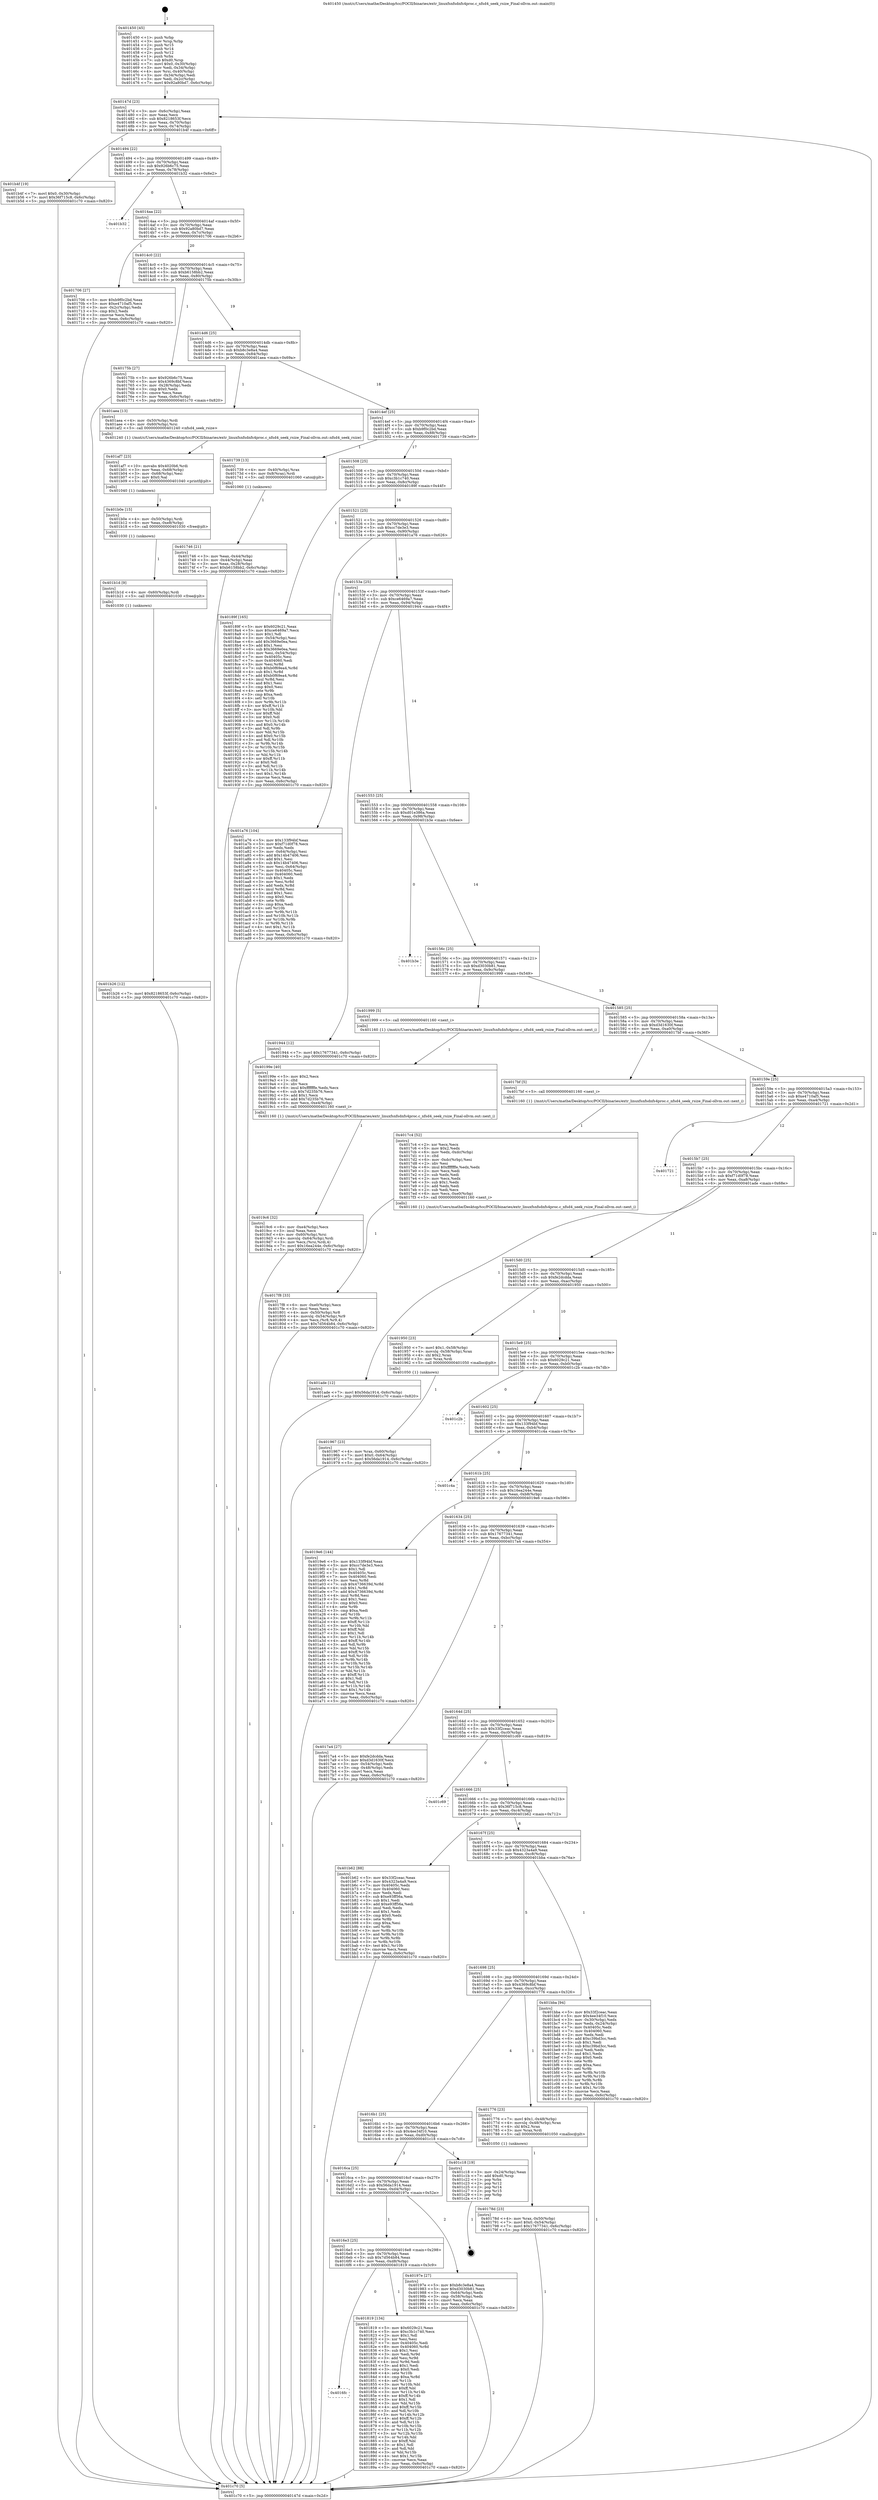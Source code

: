 digraph "0x401450" {
  label = "0x401450 (/mnt/c/Users/mathe/Desktop/tcc/POCII/binaries/extr_linuxfsnfsdnfs4proc.c_nfsd4_seek_rsize_Final-ollvm.out::main(0))"
  labelloc = "t"
  node[shape=record]

  Entry [label="",width=0.3,height=0.3,shape=circle,fillcolor=black,style=filled]
  "0x40147d" [label="{
     0x40147d [23]\l
     | [instrs]\l
     &nbsp;&nbsp;0x40147d \<+3\>: mov -0x6c(%rbp),%eax\l
     &nbsp;&nbsp;0x401480 \<+2\>: mov %eax,%ecx\l
     &nbsp;&nbsp;0x401482 \<+6\>: sub $0x8218653f,%ecx\l
     &nbsp;&nbsp;0x401488 \<+3\>: mov %eax,-0x70(%rbp)\l
     &nbsp;&nbsp;0x40148b \<+3\>: mov %ecx,-0x74(%rbp)\l
     &nbsp;&nbsp;0x40148e \<+6\>: je 0000000000401b4f \<main+0x6ff\>\l
  }"]
  "0x401b4f" [label="{
     0x401b4f [19]\l
     | [instrs]\l
     &nbsp;&nbsp;0x401b4f \<+7\>: movl $0x0,-0x30(%rbp)\l
     &nbsp;&nbsp;0x401b56 \<+7\>: movl $0x36f715c8,-0x6c(%rbp)\l
     &nbsp;&nbsp;0x401b5d \<+5\>: jmp 0000000000401c70 \<main+0x820\>\l
  }"]
  "0x401494" [label="{
     0x401494 [22]\l
     | [instrs]\l
     &nbsp;&nbsp;0x401494 \<+5\>: jmp 0000000000401499 \<main+0x49\>\l
     &nbsp;&nbsp;0x401499 \<+3\>: mov -0x70(%rbp),%eax\l
     &nbsp;&nbsp;0x40149c \<+5\>: sub $0x926b6c75,%eax\l
     &nbsp;&nbsp;0x4014a1 \<+3\>: mov %eax,-0x78(%rbp)\l
     &nbsp;&nbsp;0x4014a4 \<+6\>: je 0000000000401b32 \<main+0x6e2\>\l
  }"]
  Exit [label="",width=0.3,height=0.3,shape=circle,fillcolor=black,style=filled,peripheries=2]
  "0x401b32" [label="{
     0x401b32\l
  }", style=dashed]
  "0x4014aa" [label="{
     0x4014aa [22]\l
     | [instrs]\l
     &nbsp;&nbsp;0x4014aa \<+5\>: jmp 00000000004014af \<main+0x5f\>\l
     &nbsp;&nbsp;0x4014af \<+3\>: mov -0x70(%rbp),%eax\l
     &nbsp;&nbsp;0x4014b2 \<+5\>: sub $0x92a80bd7,%eax\l
     &nbsp;&nbsp;0x4014b7 \<+3\>: mov %eax,-0x7c(%rbp)\l
     &nbsp;&nbsp;0x4014ba \<+6\>: je 0000000000401706 \<main+0x2b6\>\l
  }"]
  "0x401b26" [label="{
     0x401b26 [12]\l
     | [instrs]\l
     &nbsp;&nbsp;0x401b26 \<+7\>: movl $0x8218653f,-0x6c(%rbp)\l
     &nbsp;&nbsp;0x401b2d \<+5\>: jmp 0000000000401c70 \<main+0x820\>\l
  }"]
  "0x401706" [label="{
     0x401706 [27]\l
     | [instrs]\l
     &nbsp;&nbsp;0x401706 \<+5\>: mov $0xb9f0c2bd,%eax\l
     &nbsp;&nbsp;0x40170b \<+5\>: mov $0xe4710af5,%ecx\l
     &nbsp;&nbsp;0x401710 \<+3\>: mov -0x2c(%rbp),%edx\l
     &nbsp;&nbsp;0x401713 \<+3\>: cmp $0x2,%edx\l
     &nbsp;&nbsp;0x401716 \<+3\>: cmovne %ecx,%eax\l
     &nbsp;&nbsp;0x401719 \<+3\>: mov %eax,-0x6c(%rbp)\l
     &nbsp;&nbsp;0x40171c \<+5\>: jmp 0000000000401c70 \<main+0x820\>\l
  }"]
  "0x4014c0" [label="{
     0x4014c0 [22]\l
     | [instrs]\l
     &nbsp;&nbsp;0x4014c0 \<+5\>: jmp 00000000004014c5 \<main+0x75\>\l
     &nbsp;&nbsp;0x4014c5 \<+3\>: mov -0x70(%rbp),%eax\l
     &nbsp;&nbsp;0x4014c8 \<+5\>: sub $0xb6158bb2,%eax\l
     &nbsp;&nbsp;0x4014cd \<+3\>: mov %eax,-0x80(%rbp)\l
     &nbsp;&nbsp;0x4014d0 \<+6\>: je 000000000040175b \<main+0x30b\>\l
  }"]
  "0x401c70" [label="{
     0x401c70 [5]\l
     | [instrs]\l
     &nbsp;&nbsp;0x401c70 \<+5\>: jmp 000000000040147d \<main+0x2d\>\l
  }"]
  "0x401450" [label="{
     0x401450 [45]\l
     | [instrs]\l
     &nbsp;&nbsp;0x401450 \<+1\>: push %rbp\l
     &nbsp;&nbsp;0x401451 \<+3\>: mov %rsp,%rbp\l
     &nbsp;&nbsp;0x401454 \<+2\>: push %r15\l
     &nbsp;&nbsp;0x401456 \<+2\>: push %r14\l
     &nbsp;&nbsp;0x401458 \<+2\>: push %r12\l
     &nbsp;&nbsp;0x40145a \<+1\>: push %rbx\l
     &nbsp;&nbsp;0x40145b \<+7\>: sub $0xd0,%rsp\l
     &nbsp;&nbsp;0x401462 \<+7\>: movl $0x0,-0x30(%rbp)\l
     &nbsp;&nbsp;0x401469 \<+3\>: mov %edi,-0x34(%rbp)\l
     &nbsp;&nbsp;0x40146c \<+4\>: mov %rsi,-0x40(%rbp)\l
     &nbsp;&nbsp;0x401470 \<+3\>: mov -0x34(%rbp),%edi\l
     &nbsp;&nbsp;0x401473 \<+3\>: mov %edi,-0x2c(%rbp)\l
     &nbsp;&nbsp;0x401476 \<+7\>: movl $0x92a80bd7,-0x6c(%rbp)\l
  }"]
  "0x401b1d" [label="{
     0x401b1d [9]\l
     | [instrs]\l
     &nbsp;&nbsp;0x401b1d \<+4\>: mov -0x60(%rbp),%rdi\l
     &nbsp;&nbsp;0x401b21 \<+5\>: call 0000000000401030 \<free@plt\>\l
     | [calls]\l
     &nbsp;&nbsp;0x401030 \{1\} (unknown)\l
  }"]
  "0x40175b" [label="{
     0x40175b [27]\l
     | [instrs]\l
     &nbsp;&nbsp;0x40175b \<+5\>: mov $0x926b6c75,%eax\l
     &nbsp;&nbsp;0x401760 \<+5\>: mov $0x4369c8bf,%ecx\l
     &nbsp;&nbsp;0x401765 \<+3\>: mov -0x28(%rbp),%edx\l
     &nbsp;&nbsp;0x401768 \<+3\>: cmp $0x0,%edx\l
     &nbsp;&nbsp;0x40176b \<+3\>: cmove %ecx,%eax\l
     &nbsp;&nbsp;0x40176e \<+3\>: mov %eax,-0x6c(%rbp)\l
     &nbsp;&nbsp;0x401771 \<+5\>: jmp 0000000000401c70 \<main+0x820\>\l
  }"]
  "0x4014d6" [label="{
     0x4014d6 [25]\l
     | [instrs]\l
     &nbsp;&nbsp;0x4014d6 \<+5\>: jmp 00000000004014db \<main+0x8b\>\l
     &nbsp;&nbsp;0x4014db \<+3\>: mov -0x70(%rbp),%eax\l
     &nbsp;&nbsp;0x4014de \<+5\>: sub $0xb8c3e8a4,%eax\l
     &nbsp;&nbsp;0x4014e3 \<+6\>: mov %eax,-0x84(%rbp)\l
     &nbsp;&nbsp;0x4014e9 \<+6\>: je 0000000000401aea \<main+0x69a\>\l
  }"]
  "0x401b0e" [label="{
     0x401b0e [15]\l
     | [instrs]\l
     &nbsp;&nbsp;0x401b0e \<+4\>: mov -0x50(%rbp),%rdi\l
     &nbsp;&nbsp;0x401b12 \<+6\>: mov %eax,-0xe8(%rbp)\l
     &nbsp;&nbsp;0x401b18 \<+5\>: call 0000000000401030 \<free@plt\>\l
     | [calls]\l
     &nbsp;&nbsp;0x401030 \{1\} (unknown)\l
  }"]
  "0x401aea" [label="{
     0x401aea [13]\l
     | [instrs]\l
     &nbsp;&nbsp;0x401aea \<+4\>: mov -0x50(%rbp),%rdi\l
     &nbsp;&nbsp;0x401aee \<+4\>: mov -0x60(%rbp),%rsi\l
     &nbsp;&nbsp;0x401af2 \<+5\>: call 0000000000401240 \<nfsd4_seek_rsize\>\l
     | [calls]\l
     &nbsp;&nbsp;0x401240 \{1\} (/mnt/c/Users/mathe/Desktop/tcc/POCII/binaries/extr_linuxfsnfsdnfs4proc.c_nfsd4_seek_rsize_Final-ollvm.out::nfsd4_seek_rsize)\l
  }"]
  "0x4014ef" [label="{
     0x4014ef [25]\l
     | [instrs]\l
     &nbsp;&nbsp;0x4014ef \<+5\>: jmp 00000000004014f4 \<main+0xa4\>\l
     &nbsp;&nbsp;0x4014f4 \<+3\>: mov -0x70(%rbp),%eax\l
     &nbsp;&nbsp;0x4014f7 \<+5\>: sub $0xb9f0c2bd,%eax\l
     &nbsp;&nbsp;0x4014fc \<+6\>: mov %eax,-0x88(%rbp)\l
     &nbsp;&nbsp;0x401502 \<+6\>: je 0000000000401739 \<main+0x2e9\>\l
  }"]
  "0x401af7" [label="{
     0x401af7 [23]\l
     | [instrs]\l
     &nbsp;&nbsp;0x401af7 \<+10\>: movabs $0x4020b6,%rdi\l
     &nbsp;&nbsp;0x401b01 \<+3\>: mov %eax,-0x68(%rbp)\l
     &nbsp;&nbsp;0x401b04 \<+3\>: mov -0x68(%rbp),%esi\l
     &nbsp;&nbsp;0x401b07 \<+2\>: mov $0x0,%al\l
     &nbsp;&nbsp;0x401b09 \<+5\>: call 0000000000401040 \<printf@plt\>\l
     | [calls]\l
     &nbsp;&nbsp;0x401040 \{1\} (unknown)\l
  }"]
  "0x401739" [label="{
     0x401739 [13]\l
     | [instrs]\l
     &nbsp;&nbsp;0x401739 \<+4\>: mov -0x40(%rbp),%rax\l
     &nbsp;&nbsp;0x40173d \<+4\>: mov 0x8(%rax),%rdi\l
     &nbsp;&nbsp;0x401741 \<+5\>: call 0000000000401060 \<atoi@plt\>\l
     | [calls]\l
     &nbsp;&nbsp;0x401060 \{1\} (unknown)\l
  }"]
  "0x401508" [label="{
     0x401508 [25]\l
     | [instrs]\l
     &nbsp;&nbsp;0x401508 \<+5\>: jmp 000000000040150d \<main+0xbd\>\l
     &nbsp;&nbsp;0x40150d \<+3\>: mov -0x70(%rbp),%eax\l
     &nbsp;&nbsp;0x401510 \<+5\>: sub $0xc3b1c740,%eax\l
     &nbsp;&nbsp;0x401515 \<+6\>: mov %eax,-0x8c(%rbp)\l
     &nbsp;&nbsp;0x40151b \<+6\>: je 000000000040189f \<main+0x44f\>\l
  }"]
  "0x401746" [label="{
     0x401746 [21]\l
     | [instrs]\l
     &nbsp;&nbsp;0x401746 \<+3\>: mov %eax,-0x44(%rbp)\l
     &nbsp;&nbsp;0x401749 \<+3\>: mov -0x44(%rbp),%eax\l
     &nbsp;&nbsp;0x40174c \<+3\>: mov %eax,-0x28(%rbp)\l
     &nbsp;&nbsp;0x40174f \<+7\>: movl $0xb6158bb2,-0x6c(%rbp)\l
     &nbsp;&nbsp;0x401756 \<+5\>: jmp 0000000000401c70 \<main+0x820\>\l
  }"]
  "0x4019c6" [label="{
     0x4019c6 [32]\l
     | [instrs]\l
     &nbsp;&nbsp;0x4019c6 \<+6\>: mov -0xe4(%rbp),%ecx\l
     &nbsp;&nbsp;0x4019cc \<+3\>: imul %eax,%ecx\l
     &nbsp;&nbsp;0x4019cf \<+4\>: mov -0x60(%rbp),%rsi\l
     &nbsp;&nbsp;0x4019d3 \<+4\>: movslq -0x64(%rbp),%rdi\l
     &nbsp;&nbsp;0x4019d7 \<+3\>: mov %ecx,(%rsi,%rdi,4)\l
     &nbsp;&nbsp;0x4019da \<+7\>: movl $0x16ea244e,-0x6c(%rbp)\l
     &nbsp;&nbsp;0x4019e1 \<+5\>: jmp 0000000000401c70 \<main+0x820\>\l
  }"]
  "0x40189f" [label="{
     0x40189f [165]\l
     | [instrs]\l
     &nbsp;&nbsp;0x40189f \<+5\>: mov $0x6029c21,%eax\l
     &nbsp;&nbsp;0x4018a4 \<+5\>: mov $0xce6469a7,%ecx\l
     &nbsp;&nbsp;0x4018a9 \<+2\>: mov $0x1,%dl\l
     &nbsp;&nbsp;0x4018ab \<+3\>: mov -0x54(%rbp),%esi\l
     &nbsp;&nbsp;0x4018ae \<+6\>: add $0x3669e0ea,%esi\l
     &nbsp;&nbsp;0x4018b4 \<+3\>: add $0x1,%esi\l
     &nbsp;&nbsp;0x4018b7 \<+6\>: sub $0x3669e0ea,%esi\l
     &nbsp;&nbsp;0x4018bd \<+3\>: mov %esi,-0x54(%rbp)\l
     &nbsp;&nbsp;0x4018c0 \<+7\>: mov 0x40405c,%esi\l
     &nbsp;&nbsp;0x4018c7 \<+7\>: mov 0x404060,%edi\l
     &nbsp;&nbsp;0x4018ce \<+3\>: mov %esi,%r8d\l
     &nbsp;&nbsp;0x4018d1 \<+7\>: sub $0xb0f69ea4,%r8d\l
     &nbsp;&nbsp;0x4018d8 \<+4\>: sub $0x1,%r8d\l
     &nbsp;&nbsp;0x4018dc \<+7\>: add $0xb0f69ea4,%r8d\l
     &nbsp;&nbsp;0x4018e3 \<+4\>: imul %r8d,%esi\l
     &nbsp;&nbsp;0x4018e7 \<+3\>: and $0x1,%esi\l
     &nbsp;&nbsp;0x4018ea \<+3\>: cmp $0x0,%esi\l
     &nbsp;&nbsp;0x4018ed \<+4\>: sete %r9b\l
     &nbsp;&nbsp;0x4018f1 \<+3\>: cmp $0xa,%edi\l
     &nbsp;&nbsp;0x4018f4 \<+4\>: setl %r10b\l
     &nbsp;&nbsp;0x4018f8 \<+3\>: mov %r9b,%r11b\l
     &nbsp;&nbsp;0x4018fb \<+4\>: xor $0xff,%r11b\l
     &nbsp;&nbsp;0x4018ff \<+3\>: mov %r10b,%bl\l
     &nbsp;&nbsp;0x401902 \<+3\>: xor $0xff,%bl\l
     &nbsp;&nbsp;0x401905 \<+3\>: xor $0x0,%dl\l
     &nbsp;&nbsp;0x401908 \<+3\>: mov %r11b,%r14b\l
     &nbsp;&nbsp;0x40190b \<+4\>: and $0x0,%r14b\l
     &nbsp;&nbsp;0x40190f \<+3\>: and %dl,%r9b\l
     &nbsp;&nbsp;0x401912 \<+3\>: mov %bl,%r15b\l
     &nbsp;&nbsp;0x401915 \<+4\>: and $0x0,%r15b\l
     &nbsp;&nbsp;0x401919 \<+3\>: and %dl,%r10b\l
     &nbsp;&nbsp;0x40191c \<+3\>: or %r9b,%r14b\l
     &nbsp;&nbsp;0x40191f \<+3\>: or %r10b,%r15b\l
     &nbsp;&nbsp;0x401922 \<+3\>: xor %r15b,%r14b\l
     &nbsp;&nbsp;0x401925 \<+3\>: or %bl,%r11b\l
     &nbsp;&nbsp;0x401928 \<+4\>: xor $0xff,%r11b\l
     &nbsp;&nbsp;0x40192c \<+3\>: or $0x0,%dl\l
     &nbsp;&nbsp;0x40192f \<+3\>: and %dl,%r11b\l
     &nbsp;&nbsp;0x401932 \<+3\>: or %r11b,%r14b\l
     &nbsp;&nbsp;0x401935 \<+4\>: test $0x1,%r14b\l
     &nbsp;&nbsp;0x401939 \<+3\>: cmovne %ecx,%eax\l
     &nbsp;&nbsp;0x40193c \<+3\>: mov %eax,-0x6c(%rbp)\l
     &nbsp;&nbsp;0x40193f \<+5\>: jmp 0000000000401c70 \<main+0x820\>\l
  }"]
  "0x401521" [label="{
     0x401521 [25]\l
     | [instrs]\l
     &nbsp;&nbsp;0x401521 \<+5\>: jmp 0000000000401526 \<main+0xd6\>\l
     &nbsp;&nbsp;0x401526 \<+3\>: mov -0x70(%rbp),%eax\l
     &nbsp;&nbsp;0x401529 \<+5\>: sub $0xcc7de3e3,%eax\l
     &nbsp;&nbsp;0x40152e \<+6\>: mov %eax,-0x90(%rbp)\l
     &nbsp;&nbsp;0x401534 \<+6\>: je 0000000000401a76 \<main+0x626\>\l
  }"]
  "0x40199e" [label="{
     0x40199e [40]\l
     | [instrs]\l
     &nbsp;&nbsp;0x40199e \<+5\>: mov $0x2,%ecx\l
     &nbsp;&nbsp;0x4019a3 \<+1\>: cltd\l
     &nbsp;&nbsp;0x4019a4 \<+2\>: idiv %ecx\l
     &nbsp;&nbsp;0x4019a6 \<+6\>: imul $0xfffffffe,%edx,%ecx\l
     &nbsp;&nbsp;0x4019ac \<+6\>: sub $0x7d235b76,%ecx\l
     &nbsp;&nbsp;0x4019b2 \<+3\>: add $0x1,%ecx\l
     &nbsp;&nbsp;0x4019b5 \<+6\>: add $0x7d235b76,%ecx\l
     &nbsp;&nbsp;0x4019bb \<+6\>: mov %ecx,-0xe4(%rbp)\l
     &nbsp;&nbsp;0x4019c1 \<+5\>: call 0000000000401160 \<next_i\>\l
     | [calls]\l
     &nbsp;&nbsp;0x401160 \{1\} (/mnt/c/Users/mathe/Desktop/tcc/POCII/binaries/extr_linuxfsnfsdnfs4proc.c_nfsd4_seek_rsize_Final-ollvm.out::next_i)\l
  }"]
  "0x401a76" [label="{
     0x401a76 [104]\l
     | [instrs]\l
     &nbsp;&nbsp;0x401a76 \<+5\>: mov $0x133f94bf,%eax\l
     &nbsp;&nbsp;0x401a7b \<+5\>: mov $0xf71d0f78,%ecx\l
     &nbsp;&nbsp;0x401a80 \<+2\>: xor %edx,%edx\l
     &nbsp;&nbsp;0x401a82 \<+3\>: mov -0x64(%rbp),%esi\l
     &nbsp;&nbsp;0x401a85 \<+6\>: add $0x14b47406,%esi\l
     &nbsp;&nbsp;0x401a8b \<+3\>: add $0x1,%esi\l
     &nbsp;&nbsp;0x401a8e \<+6\>: sub $0x14b47406,%esi\l
     &nbsp;&nbsp;0x401a94 \<+3\>: mov %esi,-0x64(%rbp)\l
     &nbsp;&nbsp;0x401a97 \<+7\>: mov 0x40405c,%esi\l
     &nbsp;&nbsp;0x401a9e \<+7\>: mov 0x404060,%edi\l
     &nbsp;&nbsp;0x401aa5 \<+3\>: sub $0x1,%edx\l
     &nbsp;&nbsp;0x401aa8 \<+3\>: mov %esi,%r8d\l
     &nbsp;&nbsp;0x401aab \<+3\>: add %edx,%r8d\l
     &nbsp;&nbsp;0x401aae \<+4\>: imul %r8d,%esi\l
     &nbsp;&nbsp;0x401ab2 \<+3\>: and $0x1,%esi\l
     &nbsp;&nbsp;0x401ab5 \<+3\>: cmp $0x0,%esi\l
     &nbsp;&nbsp;0x401ab8 \<+4\>: sete %r9b\l
     &nbsp;&nbsp;0x401abc \<+3\>: cmp $0xa,%edi\l
     &nbsp;&nbsp;0x401abf \<+4\>: setl %r10b\l
     &nbsp;&nbsp;0x401ac3 \<+3\>: mov %r9b,%r11b\l
     &nbsp;&nbsp;0x401ac6 \<+3\>: and %r10b,%r11b\l
     &nbsp;&nbsp;0x401ac9 \<+3\>: xor %r10b,%r9b\l
     &nbsp;&nbsp;0x401acc \<+3\>: or %r9b,%r11b\l
     &nbsp;&nbsp;0x401acf \<+4\>: test $0x1,%r11b\l
     &nbsp;&nbsp;0x401ad3 \<+3\>: cmovne %ecx,%eax\l
     &nbsp;&nbsp;0x401ad6 \<+3\>: mov %eax,-0x6c(%rbp)\l
     &nbsp;&nbsp;0x401ad9 \<+5\>: jmp 0000000000401c70 \<main+0x820\>\l
  }"]
  "0x40153a" [label="{
     0x40153a [25]\l
     | [instrs]\l
     &nbsp;&nbsp;0x40153a \<+5\>: jmp 000000000040153f \<main+0xef\>\l
     &nbsp;&nbsp;0x40153f \<+3\>: mov -0x70(%rbp),%eax\l
     &nbsp;&nbsp;0x401542 \<+5\>: sub $0xce6469a7,%eax\l
     &nbsp;&nbsp;0x401547 \<+6\>: mov %eax,-0x94(%rbp)\l
     &nbsp;&nbsp;0x40154d \<+6\>: je 0000000000401944 \<main+0x4f4\>\l
  }"]
  "0x401967" [label="{
     0x401967 [23]\l
     | [instrs]\l
     &nbsp;&nbsp;0x401967 \<+4\>: mov %rax,-0x60(%rbp)\l
     &nbsp;&nbsp;0x40196b \<+7\>: movl $0x0,-0x64(%rbp)\l
     &nbsp;&nbsp;0x401972 \<+7\>: movl $0x56da1914,-0x6c(%rbp)\l
     &nbsp;&nbsp;0x401979 \<+5\>: jmp 0000000000401c70 \<main+0x820\>\l
  }"]
  "0x401944" [label="{
     0x401944 [12]\l
     | [instrs]\l
     &nbsp;&nbsp;0x401944 \<+7\>: movl $0x17677341,-0x6c(%rbp)\l
     &nbsp;&nbsp;0x40194b \<+5\>: jmp 0000000000401c70 \<main+0x820\>\l
  }"]
  "0x401553" [label="{
     0x401553 [25]\l
     | [instrs]\l
     &nbsp;&nbsp;0x401553 \<+5\>: jmp 0000000000401558 \<main+0x108\>\l
     &nbsp;&nbsp;0x401558 \<+3\>: mov -0x70(%rbp),%eax\l
     &nbsp;&nbsp;0x40155b \<+5\>: sub $0xd01e386a,%eax\l
     &nbsp;&nbsp;0x401560 \<+6\>: mov %eax,-0x98(%rbp)\l
     &nbsp;&nbsp;0x401566 \<+6\>: je 0000000000401b3e \<main+0x6ee\>\l
  }"]
  "0x4016fc" [label="{
     0x4016fc\l
  }", style=dashed]
  "0x401b3e" [label="{
     0x401b3e\l
  }", style=dashed]
  "0x40156c" [label="{
     0x40156c [25]\l
     | [instrs]\l
     &nbsp;&nbsp;0x40156c \<+5\>: jmp 0000000000401571 \<main+0x121\>\l
     &nbsp;&nbsp;0x401571 \<+3\>: mov -0x70(%rbp),%eax\l
     &nbsp;&nbsp;0x401574 \<+5\>: sub $0xd3030b81,%eax\l
     &nbsp;&nbsp;0x401579 \<+6\>: mov %eax,-0x9c(%rbp)\l
     &nbsp;&nbsp;0x40157f \<+6\>: je 0000000000401999 \<main+0x549\>\l
  }"]
  "0x401819" [label="{
     0x401819 [134]\l
     | [instrs]\l
     &nbsp;&nbsp;0x401819 \<+5\>: mov $0x6029c21,%eax\l
     &nbsp;&nbsp;0x40181e \<+5\>: mov $0xc3b1c740,%ecx\l
     &nbsp;&nbsp;0x401823 \<+2\>: mov $0x1,%dl\l
     &nbsp;&nbsp;0x401825 \<+2\>: xor %esi,%esi\l
     &nbsp;&nbsp;0x401827 \<+7\>: mov 0x40405c,%edi\l
     &nbsp;&nbsp;0x40182e \<+8\>: mov 0x404060,%r8d\l
     &nbsp;&nbsp;0x401836 \<+3\>: sub $0x1,%esi\l
     &nbsp;&nbsp;0x401839 \<+3\>: mov %edi,%r9d\l
     &nbsp;&nbsp;0x40183c \<+3\>: add %esi,%r9d\l
     &nbsp;&nbsp;0x40183f \<+4\>: imul %r9d,%edi\l
     &nbsp;&nbsp;0x401843 \<+3\>: and $0x1,%edi\l
     &nbsp;&nbsp;0x401846 \<+3\>: cmp $0x0,%edi\l
     &nbsp;&nbsp;0x401849 \<+4\>: sete %r10b\l
     &nbsp;&nbsp;0x40184d \<+4\>: cmp $0xa,%r8d\l
     &nbsp;&nbsp;0x401851 \<+4\>: setl %r11b\l
     &nbsp;&nbsp;0x401855 \<+3\>: mov %r10b,%bl\l
     &nbsp;&nbsp;0x401858 \<+3\>: xor $0xff,%bl\l
     &nbsp;&nbsp;0x40185b \<+3\>: mov %r11b,%r14b\l
     &nbsp;&nbsp;0x40185e \<+4\>: xor $0xff,%r14b\l
     &nbsp;&nbsp;0x401862 \<+3\>: xor $0x1,%dl\l
     &nbsp;&nbsp;0x401865 \<+3\>: mov %bl,%r15b\l
     &nbsp;&nbsp;0x401868 \<+4\>: and $0xff,%r15b\l
     &nbsp;&nbsp;0x40186c \<+3\>: and %dl,%r10b\l
     &nbsp;&nbsp;0x40186f \<+3\>: mov %r14b,%r12b\l
     &nbsp;&nbsp;0x401872 \<+4\>: and $0xff,%r12b\l
     &nbsp;&nbsp;0x401876 \<+3\>: and %dl,%r11b\l
     &nbsp;&nbsp;0x401879 \<+3\>: or %r10b,%r15b\l
     &nbsp;&nbsp;0x40187c \<+3\>: or %r11b,%r12b\l
     &nbsp;&nbsp;0x40187f \<+3\>: xor %r12b,%r15b\l
     &nbsp;&nbsp;0x401882 \<+3\>: or %r14b,%bl\l
     &nbsp;&nbsp;0x401885 \<+3\>: xor $0xff,%bl\l
     &nbsp;&nbsp;0x401888 \<+3\>: or $0x1,%dl\l
     &nbsp;&nbsp;0x40188b \<+2\>: and %dl,%bl\l
     &nbsp;&nbsp;0x40188d \<+3\>: or %bl,%r15b\l
     &nbsp;&nbsp;0x401890 \<+4\>: test $0x1,%r15b\l
     &nbsp;&nbsp;0x401894 \<+3\>: cmovne %ecx,%eax\l
     &nbsp;&nbsp;0x401897 \<+3\>: mov %eax,-0x6c(%rbp)\l
     &nbsp;&nbsp;0x40189a \<+5\>: jmp 0000000000401c70 \<main+0x820\>\l
  }"]
  "0x401999" [label="{
     0x401999 [5]\l
     | [instrs]\l
     &nbsp;&nbsp;0x401999 \<+5\>: call 0000000000401160 \<next_i\>\l
     | [calls]\l
     &nbsp;&nbsp;0x401160 \{1\} (/mnt/c/Users/mathe/Desktop/tcc/POCII/binaries/extr_linuxfsnfsdnfs4proc.c_nfsd4_seek_rsize_Final-ollvm.out::next_i)\l
  }"]
  "0x401585" [label="{
     0x401585 [25]\l
     | [instrs]\l
     &nbsp;&nbsp;0x401585 \<+5\>: jmp 000000000040158a \<main+0x13a\>\l
     &nbsp;&nbsp;0x40158a \<+3\>: mov -0x70(%rbp),%eax\l
     &nbsp;&nbsp;0x40158d \<+5\>: sub $0xd3d1630f,%eax\l
     &nbsp;&nbsp;0x401592 \<+6\>: mov %eax,-0xa0(%rbp)\l
     &nbsp;&nbsp;0x401598 \<+6\>: je 00000000004017bf \<main+0x36f\>\l
  }"]
  "0x4016e3" [label="{
     0x4016e3 [25]\l
     | [instrs]\l
     &nbsp;&nbsp;0x4016e3 \<+5\>: jmp 00000000004016e8 \<main+0x298\>\l
     &nbsp;&nbsp;0x4016e8 \<+3\>: mov -0x70(%rbp),%eax\l
     &nbsp;&nbsp;0x4016eb \<+5\>: sub $0x7d564b84,%eax\l
     &nbsp;&nbsp;0x4016f0 \<+6\>: mov %eax,-0xd8(%rbp)\l
     &nbsp;&nbsp;0x4016f6 \<+6\>: je 0000000000401819 \<main+0x3c9\>\l
  }"]
  "0x4017bf" [label="{
     0x4017bf [5]\l
     | [instrs]\l
     &nbsp;&nbsp;0x4017bf \<+5\>: call 0000000000401160 \<next_i\>\l
     | [calls]\l
     &nbsp;&nbsp;0x401160 \{1\} (/mnt/c/Users/mathe/Desktop/tcc/POCII/binaries/extr_linuxfsnfsdnfs4proc.c_nfsd4_seek_rsize_Final-ollvm.out::next_i)\l
  }"]
  "0x40159e" [label="{
     0x40159e [25]\l
     | [instrs]\l
     &nbsp;&nbsp;0x40159e \<+5\>: jmp 00000000004015a3 \<main+0x153\>\l
     &nbsp;&nbsp;0x4015a3 \<+3\>: mov -0x70(%rbp),%eax\l
     &nbsp;&nbsp;0x4015a6 \<+5\>: sub $0xe4710af5,%eax\l
     &nbsp;&nbsp;0x4015ab \<+6\>: mov %eax,-0xa4(%rbp)\l
     &nbsp;&nbsp;0x4015b1 \<+6\>: je 0000000000401721 \<main+0x2d1\>\l
  }"]
  "0x40197e" [label="{
     0x40197e [27]\l
     | [instrs]\l
     &nbsp;&nbsp;0x40197e \<+5\>: mov $0xb8c3e8a4,%eax\l
     &nbsp;&nbsp;0x401983 \<+5\>: mov $0xd3030b81,%ecx\l
     &nbsp;&nbsp;0x401988 \<+3\>: mov -0x64(%rbp),%edx\l
     &nbsp;&nbsp;0x40198b \<+3\>: cmp -0x58(%rbp),%edx\l
     &nbsp;&nbsp;0x40198e \<+3\>: cmovl %ecx,%eax\l
     &nbsp;&nbsp;0x401991 \<+3\>: mov %eax,-0x6c(%rbp)\l
     &nbsp;&nbsp;0x401994 \<+5\>: jmp 0000000000401c70 \<main+0x820\>\l
  }"]
  "0x401721" [label="{
     0x401721\l
  }", style=dashed]
  "0x4015b7" [label="{
     0x4015b7 [25]\l
     | [instrs]\l
     &nbsp;&nbsp;0x4015b7 \<+5\>: jmp 00000000004015bc \<main+0x16c\>\l
     &nbsp;&nbsp;0x4015bc \<+3\>: mov -0x70(%rbp),%eax\l
     &nbsp;&nbsp;0x4015bf \<+5\>: sub $0xf71d0f78,%eax\l
     &nbsp;&nbsp;0x4015c4 \<+6\>: mov %eax,-0xa8(%rbp)\l
     &nbsp;&nbsp;0x4015ca \<+6\>: je 0000000000401ade \<main+0x68e\>\l
  }"]
  "0x4016ca" [label="{
     0x4016ca [25]\l
     | [instrs]\l
     &nbsp;&nbsp;0x4016ca \<+5\>: jmp 00000000004016cf \<main+0x27f\>\l
     &nbsp;&nbsp;0x4016cf \<+3\>: mov -0x70(%rbp),%eax\l
     &nbsp;&nbsp;0x4016d2 \<+5\>: sub $0x56da1914,%eax\l
     &nbsp;&nbsp;0x4016d7 \<+6\>: mov %eax,-0xd4(%rbp)\l
     &nbsp;&nbsp;0x4016dd \<+6\>: je 000000000040197e \<main+0x52e\>\l
  }"]
  "0x401ade" [label="{
     0x401ade [12]\l
     | [instrs]\l
     &nbsp;&nbsp;0x401ade \<+7\>: movl $0x56da1914,-0x6c(%rbp)\l
     &nbsp;&nbsp;0x401ae5 \<+5\>: jmp 0000000000401c70 \<main+0x820\>\l
  }"]
  "0x4015d0" [label="{
     0x4015d0 [25]\l
     | [instrs]\l
     &nbsp;&nbsp;0x4015d0 \<+5\>: jmp 00000000004015d5 \<main+0x185\>\l
     &nbsp;&nbsp;0x4015d5 \<+3\>: mov -0x70(%rbp),%eax\l
     &nbsp;&nbsp;0x4015d8 \<+5\>: sub $0xfe2dcdda,%eax\l
     &nbsp;&nbsp;0x4015dd \<+6\>: mov %eax,-0xac(%rbp)\l
     &nbsp;&nbsp;0x4015e3 \<+6\>: je 0000000000401950 \<main+0x500\>\l
  }"]
  "0x401c18" [label="{
     0x401c18 [19]\l
     | [instrs]\l
     &nbsp;&nbsp;0x401c18 \<+3\>: mov -0x24(%rbp),%eax\l
     &nbsp;&nbsp;0x401c1b \<+7\>: add $0xd0,%rsp\l
     &nbsp;&nbsp;0x401c22 \<+1\>: pop %rbx\l
     &nbsp;&nbsp;0x401c23 \<+2\>: pop %r12\l
     &nbsp;&nbsp;0x401c25 \<+2\>: pop %r14\l
     &nbsp;&nbsp;0x401c27 \<+2\>: pop %r15\l
     &nbsp;&nbsp;0x401c29 \<+1\>: pop %rbp\l
     &nbsp;&nbsp;0x401c2a \<+1\>: ret\l
  }"]
  "0x401950" [label="{
     0x401950 [23]\l
     | [instrs]\l
     &nbsp;&nbsp;0x401950 \<+7\>: movl $0x1,-0x58(%rbp)\l
     &nbsp;&nbsp;0x401957 \<+4\>: movslq -0x58(%rbp),%rax\l
     &nbsp;&nbsp;0x40195b \<+4\>: shl $0x2,%rax\l
     &nbsp;&nbsp;0x40195f \<+3\>: mov %rax,%rdi\l
     &nbsp;&nbsp;0x401962 \<+5\>: call 0000000000401050 \<malloc@plt\>\l
     | [calls]\l
     &nbsp;&nbsp;0x401050 \{1\} (unknown)\l
  }"]
  "0x4015e9" [label="{
     0x4015e9 [25]\l
     | [instrs]\l
     &nbsp;&nbsp;0x4015e9 \<+5\>: jmp 00000000004015ee \<main+0x19e\>\l
     &nbsp;&nbsp;0x4015ee \<+3\>: mov -0x70(%rbp),%eax\l
     &nbsp;&nbsp;0x4015f1 \<+5\>: sub $0x6029c21,%eax\l
     &nbsp;&nbsp;0x4015f6 \<+6\>: mov %eax,-0xb0(%rbp)\l
     &nbsp;&nbsp;0x4015fc \<+6\>: je 0000000000401c2b \<main+0x7db\>\l
  }"]
  "0x4017f8" [label="{
     0x4017f8 [33]\l
     | [instrs]\l
     &nbsp;&nbsp;0x4017f8 \<+6\>: mov -0xe0(%rbp),%ecx\l
     &nbsp;&nbsp;0x4017fe \<+3\>: imul %eax,%ecx\l
     &nbsp;&nbsp;0x401801 \<+4\>: mov -0x50(%rbp),%r8\l
     &nbsp;&nbsp;0x401805 \<+4\>: movslq -0x54(%rbp),%r9\l
     &nbsp;&nbsp;0x401809 \<+4\>: mov %ecx,(%r8,%r9,4)\l
     &nbsp;&nbsp;0x40180d \<+7\>: movl $0x7d564b84,-0x6c(%rbp)\l
     &nbsp;&nbsp;0x401814 \<+5\>: jmp 0000000000401c70 \<main+0x820\>\l
  }"]
  "0x401c2b" [label="{
     0x401c2b\l
  }", style=dashed]
  "0x401602" [label="{
     0x401602 [25]\l
     | [instrs]\l
     &nbsp;&nbsp;0x401602 \<+5\>: jmp 0000000000401607 \<main+0x1b7\>\l
     &nbsp;&nbsp;0x401607 \<+3\>: mov -0x70(%rbp),%eax\l
     &nbsp;&nbsp;0x40160a \<+5\>: sub $0x133f94bf,%eax\l
     &nbsp;&nbsp;0x40160f \<+6\>: mov %eax,-0xb4(%rbp)\l
     &nbsp;&nbsp;0x401615 \<+6\>: je 0000000000401c4a \<main+0x7fa\>\l
  }"]
  "0x4017c4" [label="{
     0x4017c4 [52]\l
     | [instrs]\l
     &nbsp;&nbsp;0x4017c4 \<+2\>: xor %ecx,%ecx\l
     &nbsp;&nbsp;0x4017c6 \<+5\>: mov $0x2,%edx\l
     &nbsp;&nbsp;0x4017cb \<+6\>: mov %edx,-0xdc(%rbp)\l
     &nbsp;&nbsp;0x4017d1 \<+1\>: cltd\l
     &nbsp;&nbsp;0x4017d2 \<+6\>: mov -0xdc(%rbp),%esi\l
     &nbsp;&nbsp;0x4017d8 \<+2\>: idiv %esi\l
     &nbsp;&nbsp;0x4017da \<+6\>: imul $0xfffffffe,%edx,%edx\l
     &nbsp;&nbsp;0x4017e0 \<+2\>: mov %ecx,%edi\l
     &nbsp;&nbsp;0x4017e2 \<+2\>: sub %edx,%edi\l
     &nbsp;&nbsp;0x4017e4 \<+2\>: mov %ecx,%edx\l
     &nbsp;&nbsp;0x4017e6 \<+3\>: sub $0x1,%edx\l
     &nbsp;&nbsp;0x4017e9 \<+2\>: add %edx,%edi\l
     &nbsp;&nbsp;0x4017eb \<+2\>: sub %edi,%ecx\l
     &nbsp;&nbsp;0x4017ed \<+6\>: mov %ecx,-0xe0(%rbp)\l
     &nbsp;&nbsp;0x4017f3 \<+5\>: call 0000000000401160 \<next_i\>\l
     | [calls]\l
     &nbsp;&nbsp;0x401160 \{1\} (/mnt/c/Users/mathe/Desktop/tcc/POCII/binaries/extr_linuxfsnfsdnfs4proc.c_nfsd4_seek_rsize_Final-ollvm.out::next_i)\l
  }"]
  "0x401c4a" [label="{
     0x401c4a\l
  }", style=dashed]
  "0x40161b" [label="{
     0x40161b [25]\l
     | [instrs]\l
     &nbsp;&nbsp;0x40161b \<+5\>: jmp 0000000000401620 \<main+0x1d0\>\l
     &nbsp;&nbsp;0x401620 \<+3\>: mov -0x70(%rbp),%eax\l
     &nbsp;&nbsp;0x401623 \<+5\>: sub $0x16ea244e,%eax\l
     &nbsp;&nbsp;0x401628 \<+6\>: mov %eax,-0xb8(%rbp)\l
     &nbsp;&nbsp;0x40162e \<+6\>: je 00000000004019e6 \<main+0x596\>\l
  }"]
  "0x40178d" [label="{
     0x40178d [23]\l
     | [instrs]\l
     &nbsp;&nbsp;0x40178d \<+4\>: mov %rax,-0x50(%rbp)\l
     &nbsp;&nbsp;0x401791 \<+7\>: movl $0x0,-0x54(%rbp)\l
     &nbsp;&nbsp;0x401798 \<+7\>: movl $0x17677341,-0x6c(%rbp)\l
     &nbsp;&nbsp;0x40179f \<+5\>: jmp 0000000000401c70 \<main+0x820\>\l
  }"]
  "0x4019e6" [label="{
     0x4019e6 [144]\l
     | [instrs]\l
     &nbsp;&nbsp;0x4019e6 \<+5\>: mov $0x133f94bf,%eax\l
     &nbsp;&nbsp;0x4019eb \<+5\>: mov $0xcc7de3e3,%ecx\l
     &nbsp;&nbsp;0x4019f0 \<+2\>: mov $0x1,%dl\l
     &nbsp;&nbsp;0x4019f2 \<+7\>: mov 0x40405c,%esi\l
     &nbsp;&nbsp;0x4019f9 \<+7\>: mov 0x404060,%edi\l
     &nbsp;&nbsp;0x401a00 \<+3\>: mov %esi,%r8d\l
     &nbsp;&nbsp;0x401a03 \<+7\>: sub $0x4736639d,%r8d\l
     &nbsp;&nbsp;0x401a0a \<+4\>: sub $0x1,%r8d\l
     &nbsp;&nbsp;0x401a0e \<+7\>: add $0x4736639d,%r8d\l
     &nbsp;&nbsp;0x401a15 \<+4\>: imul %r8d,%esi\l
     &nbsp;&nbsp;0x401a19 \<+3\>: and $0x1,%esi\l
     &nbsp;&nbsp;0x401a1c \<+3\>: cmp $0x0,%esi\l
     &nbsp;&nbsp;0x401a1f \<+4\>: sete %r9b\l
     &nbsp;&nbsp;0x401a23 \<+3\>: cmp $0xa,%edi\l
     &nbsp;&nbsp;0x401a26 \<+4\>: setl %r10b\l
     &nbsp;&nbsp;0x401a2a \<+3\>: mov %r9b,%r11b\l
     &nbsp;&nbsp;0x401a2d \<+4\>: xor $0xff,%r11b\l
     &nbsp;&nbsp;0x401a31 \<+3\>: mov %r10b,%bl\l
     &nbsp;&nbsp;0x401a34 \<+3\>: xor $0xff,%bl\l
     &nbsp;&nbsp;0x401a37 \<+3\>: xor $0x1,%dl\l
     &nbsp;&nbsp;0x401a3a \<+3\>: mov %r11b,%r14b\l
     &nbsp;&nbsp;0x401a3d \<+4\>: and $0xff,%r14b\l
     &nbsp;&nbsp;0x401a41 \<+3\>: and %dl,%r9b\l
     &nbsp;&nbsp;0x401a44 \<+3\>: mov %bl,%r15b\l
     &nbsp;&nbsp;0x401a47 \<+4\>: and $0xff,%r15b\l
     &nbsp;&nbsp;0x401a4b \<+3\>: and %dl,%r10b\l
     &nbsp;&nbsp;0x401a4e \<+3\>: or %r9b,%r14b\l
     &nbsp;&nbsp;0x401a51 \<+3\>: or %r10b,%r15b\l
     &nbsp;&nbsp;0x401a54 \<+3\>: xor %r15b,%r14b\l
     &nbsp;&nbsp;0x401a57 \<+3\>: or %bl,%r11b\l
     &nbsp;&nbsp;0x401a5a \<+4\>: xor $0xff,%r11b\l
     &nbsp;&nbsp;0x401a5e \<+3\>: or $0x1,%dl\l
     &nbsp;&nbsp;0x401a61 \<+3\>: and %dl,%r11b\l
     &nbsp;&nbsp;0x401a64 \<+3\>: or %r11b,%r14b\l
     &nbsp;&nbsp;0x401a67 \<+4\>: test $0x1,%r14b\l
     &nbsp;&nbsp;0x401a6b \<+3\>: cmovne %ecx,%eax\l
     &nbsp;&nbsp;0x401a6e \<+3\>: mov %eax,-0x6c(%rbp)\l
     &nbsp;&nbsp;0x401a71 \<+5\>: jmp 0000000000401c70 \<main+0x820\>\l
  }"]
  "0x401634" [label="{
     0x401634 [25]\l
     | [instrs]\l
     &nbsp;&nbsp;0x401634 \<+5\>: jmp 0000000000401639 \<main+0x1e9\>\l
     &nbsp;&nbsp;0x401639 \<+3\>: mov -0x70(%rbp),%eax\l
     &nbsp;&nbsp;0x40163c \<+5\>: sub $0x17677341,%eax\l
     &nbsp;&nbsp;0x401641 \<+6\>: mov %eax,-0xbc(%rbp)\l
     &nbsp;&nbsp;0x401647 \<+6\>: je 00000000004017a4 \<main+0x354\>\l
  }"]
  "0x4016b1" [label="{
     0x4016b1 [25]\l
     | [instrs]\l
     &nbsp;&nbsp;0x4016b1 \<+5\>: jmp 00000000004016b6 \<main+0x266\>\l
     &nbsp;&nbsp;0x4016b6 \<+3\>: mov -0x70(%rbp),%eax\l
     &nbsp;&nbsp;0x4016b9 \<+5\>: sub $0x4ee34f10,%eax\l
     &nbsp;&nbsp;0x4016be \<+6\>: mov %eax,-0xd0(%rbp)\l
     &nbsp;&nbsp;0x4016c4 \<+6\>: je 0000000000401c18 \<main+0x7c8\>\l
  }"]
  "0x4017a4" [label="{
     0x4017a4 [27]\l
     | [instrs]\l
     &nbsp;&nbsp;0x4017a4 \<+5\>: mov $0xfe2dcdda,%eax\l
     &nbsp;&nbsp;0x4017a9 \<+5\>: mov $0xd3d1630f,%ecx\l
     &nbsp;&nbsp;0x4017ae \<+3\>: mov -0x54(%rbp),%edx\l
     &nbsp;&nbsp;0x4017b1 \<+3\>: cmp -0x48(%rbp),%edx\l
     &nbsp;&nbsp;0x4017b4 \<+3\>: cmovl %ecx,%eax\l
     &nbsp;&nbsp;0x4017b7 \<+3\>: mov %eax,-0x6c(%rbp)\l
     &nbsp;&nbsp;0x4017ba \<+5\>: jmp 0000000000401c70 \<main+0x820\>\l
  }"]
  "0x40164d" [label="{
     0x40164d [25]\l
     | [instrs]\l
     &nbsp;&nbsp;0x40164d \<+5\>: jmp 0000000000401652 \<main+0x202\>\l
     &nbsp;&nbsp;0x401652 \<+3\>: mov -0x70(%rbp),%eax\l
     &nbsp;&nbsp;0x401655 \<+5\>: sub $0x33f2ceac,%eax\l
     &nbsp;&nbsp;0x40165a \<+6\>: mov %eax,-0xc0(%rbp)\l
     &nbsp;&nbsp;0x401660 \<+6\>: je 0000000000401c69 \<main+0x819\>\l
  }"]
  "0x401776" [label="{
     0x401776 [23]\l
     | [instrs]\l
     &nbsp;&nbsp;0x401776 \<+7\>: movl $0x1,-0x48(%rbp)\l
     &nbsp;&nbsp;0x40177d \<+4\>: movslq -0x48(%rbp),%rax\l
     &nbsp;&nbsp;0x401781 \<+4\>: shl $0x2,%rax\l
     &nbsp;&nbsp;0x401785 \<+3\>: mov %rax,%rdi\l
     &nbsp;&nbsp;0x401788 \<+5\>: call 0000000000401050 \<malloc@plt\>\l
     | [calls]\l
     &nbsp;&nbsp;0x401050 \{1\} (unknown)\l
  }"]
  "0x401c69" [label="{
     0x401c69\l
  }", style=dashed]
  "0x401666" [label="{
     0x401666 [25]\l
     | [instrs]\l
     &nbsp;&nbsp;0x401666 \<+5\>: jmp 000000000040166b \<main+0x21b\>\l
     &nbsp;&nbsp;0x40166b \<+3\>: mov -0x70(%rbp),%eax\l
     &nbsp;&nbsp;0x40166e \<+5\>: sub $0x36f715c8,%eax\l
     &nbsp;&nbsp;0x401673 \<+6\>: mov %eax,-0xc4(%rbp)\l
     &nbsp;&nbsp;0x401679 \<+6\>: je 0000000000401b62 \<main+0x712\>\l
  }"]
  "0x401698" [label="{
     0x401698 [25]\l
     | [instrs]\l
     &nbsp;&nbsp;0x401698 \<+5\>: jmp 000000000040169d \<main+0x24d\>\l
     &nbsp;&nbsp;0x40169d \<+3\>: mov -0x70(%rbp),%eax\l
     &nbsp;&nbsp;0x4016a0 \<+5\>: sub $0x4369c8bf,%eax\l
     &nbsp;&nbsp;0x4016a5 \<+6\>: mov %eax,-0xcc(%rbp)\l
     &nbsp;&nbsp;0x4016ab \<+6\>: je 0000000000401776 \<main+0x326\>\l
  }"]
  "0x401b62" [label="{
     0x401b62 [88]\l
     | [instrs]\l
     &nbsp;&nbsp;0x401b62 \<+5\>: mov $0x33f2ceac,%eax\l
     &nbsp;&nbsp;0x401b67 \<+5\>: mov $0x4323a4a9,%ecx\l
     &nbsp;&nbsp;0x401b6c \<+7\>: mov 0x40405c,%edx\l
     &nbsp;&nbsp;0x401b73 \<+7\>: mov 0x404060,%esi\l
     &nbsp;&nbsp;0x401b7a \<+2\>: mov %edx,%edi\l
     &nbsp;&nbsp;0x401b7c \<+6\>: sub $0xe93ff56a,%edi\l
     &nbsp;&nbsp;0x401b82 \<+3\>: sub $0x1,%edi\l
     &nbsp;&nbsp;0x401b85 \<+6\>: add $0xe93ff56a,%edi\l
     &nbsp;&nbsp;0x401b8b \<+3\>: imul %edi,%edx\l
     &nbsp;&nbsp;0x401b8e \<+3\>: and $0x1,%edx\l
     &nbsp;&nbsp;0x401b91 \<+3\>: cmp $0x0,%edx\l
     &nbsp;&nbsp;0x401b94 \<+4\>: sete %r8b\l
     &nbsp;&nbsp;0x401b98 \<+3\>: cmp $0xa,%esi\l
     &nbsp;&nbsp;0x401b9b \<+4\>: setl %r9b\l
     &nbsp;&nbsp;0x401b9f \<+3\>: mov %r8b,%r10b\l
     &nbsp;&nbsp;0x401ba2 \<+3\>: and %r9b,%r10b\l
     &nbsp;&nbsp;0x401ba5 \<+3\>: xor %r9b,%r8b\l
     &nbsp;&nbsp;0x401ba8 \<+3\>: or %r8b,%r10b\l
     &nbsp;&nbsp;0x401bab \<+4\>: test $0x1,%r10b\l
     &nbsp;&nbsp;0x401baf \<+3\>: cmovne %ecx,%eax\l
     &nbsp;&nbsp;0x401bb2 \<+3\>: mov %eax,-0x6c(%rbp)\l
     &nbsp;&nbsp;0x401bb5 \<+5\>: jmp 0000000000401c70 \<main+0x820\>\l
  }"]
  "0x40167f" [label="{
     0x40167f [25]\l
     | [instrs]\l
     &nbsp;&nbsp;0x40167f \<+5\>: jmp 0000000000401684 \<main+0x234\>\l
     &nbsp;&nbsp;0x401684 \<+3\>: mov -0x70(%rbp),%eax\l
     &nbsp;&nbsp;0x401687 \<+5\>: sub $0x4323a4a9,%eax\l
     &nbsp;&nbsp;0x40168c \<+6\>: mov %eax,-0xc8(%rbp)\l
     &nbsp;&nbsp;0x401692 \<+6\>: je 0000000000401bba \<main+0x76a\>\l
  }"]
  "0x401bba" [label="{
     0x401bba [94]\l
     | [instrs]\l
     &nbsp;&nbsp;0x401bba \<+5\>: mov $0x33f2ceac,%eax\l
     &nbsp;&nbsp;0x401bbf \<+5\>: mov $0x4ee34f10,%ecx\l
     &nbsp;&nbsp;0x401bc4 \<+3\>: mov -0x30(%rbp),%edx\l
     &nbsp;&nbsp;0x401bc7 \<+3\>: mov %edx,-0x24(%rbp)\l
     &nbsp;&nbsp;0x401bca \<+7\>: mov 0x40405c,%edx\l
     &nbsp;&nbsp;0x401bd1 \<+7\>: mov 0x404060,%esi\l
     &nbsp;&nbsp;0x401bd8 \<+2\>: mov %edx,%edi\l
     &nbsp;&nbsp;0x401bda \<+6\>: add $0xc39bd3cc,%edi\l
     &nbsp;&nbsp;0x401be0 \<+3\>: sub $0x1,%edi\l
     &nbsp;&nbsp;0x401be3 \<+6\>: sub $0xc39bd3cc,%edi\l
     &nbsp;&nbsp;0x401be9 \<+3\>: imul %edi,%edx\l
     &nbsp;&nbsp;0x401bec \<+3\>: and $0x1,%edx\l
     &nbsp;&nbsp;0x401bef \<+3\>: cmp $0x0,%edx\l
     &nbsp;&nbsp;0x401bf2 \<+4\>: sete %r8b\l
     &nbsp;&nbsp;0x401bf6 \<+3\>: cmp $0xa,%esi\l
     &nbsp;&nbsp;0x401bf9 \<+4\>: setl %r9b\l
     &nbsp;&nbsp;0x401bfd \<+3\>: mov %r8b,%r10b\l
     &nbsp;&nbsp;0x401c00 \<+3\>: and %r9b,%r10b\l
     &nbsp;&nbsp;0x401c03 \<+3\>: xor %r9b,%r8b\l
     &nbsp;&nbsp;0x401c06 \<+3\>: or %r8b,%r10b\l
     &nbsp;&nbsp;0x401c09 \<+4\>: test $0x1,%r10b\l
     &nbsp;&nbsp;0x401c0d \<+3\>: cmovne %ecx,%eax\l
     &nbsp;&nbsp;0x401c10 \<+3\>: mov %eax,-0x6c(%rbp)\l
     &nbsp;&nbsp;0x401c13 \<+5\>: jmp 0000000000401c70 \<main+0x820\>\l
  }"]
  Entry -> "0x401450" [label=" 1"]
  "0x40147d" -> "0x401b4f" [label=" 1"]
  "0x40147d" -> "0x401494" [label=" 21"]
  "0x401c18" -> Exit [label=" 1"]
  "0x401494" -> "0x401b32" [label=" 0"]
  "0x401494" -> "0x4014aa" [label=" 21"]
  "0x401bba" -> "0x401c70" [label=" 1"]
  "0x4014aa" -> "0x401706" [label=" 1"]
  "0x4014aa" -> "0x4014c0" [label=" 20"]
  "0x401706" -> "0x401c70" [label=" 1"]
  "0x401450" -> "0x40147d" [label=" 1"]
  "0x401c70" -> "0x40147d" [label=" 21"]
  "0x401b62" -> "0x401c70" [label=" 1"]
  "0x4014c0" -> "0x40175b" [label=" 1"]
  "0x4014c0" -> "0x4014d6" [label=" 19"]
  "0x401b4f" -> "0x401c70" [label=" 1"]
  "0x4014d6" -> "0x401aea" [label=" 1"]
  "0x4014d6" -> "0x4014ef" [label=" 18"]
  "0x401b26" -> "0x401c70" [label=" 1"]
  "0x4014ef" -> "0x401739" [label=" 1"]
  "0x4014ef" -> "0x401508" [label=" 17"]
  "0x401739" -> "0x401746" [label=" 1"]
  "0x401746" -> "0x401c70" [label=" 1"]
  "0x40175b" -> "0x401c70" [label=" 1"]
  "0x401b1d" -> "0x401b26" [label=" 1"]
  "0x401508" -> "0x40189f" [label=" 1"]
  "0x401508" -> "0x401521" [label=" 16"]
  "0x401b0e" -> "0x401b1d" [label=" 1"]
  "0x401521" -> "0x401a76" [label=" 1"]
  "0x401521" -> "0x40153a" [label=" 15"]
  "0x401af7" -> "0x401b0e" [label=" 1"]
  "0x40153a" -> "0x401944" [label=" 1"]
  "0x40153a" -> "0x401553" [label=" 14"]
  "0x401aea" -> "0x401af7" [label=" 1"]
  "0x401553" -> "0x401b3e" [label=" 0"]
  "0x401553" -> "0x40156c" [label=" 14"]
  "0x401ade" -> "0x401c70" [label=" 1"]
  "0x40156c" -> "0x401999" [label=" 1"]
  "0x40156c" -> "0x401585" [label=" 13"]
  "0x401a76" -> "0x401c70" [label=" 1"]
  "0x401585" -> "0x4017bf" [label=" 1"]
  "0x401585" -> "0x40159e" [label=" 12"]
  "0x4019c6" -> "0x401c70" [label=" 1"]
  "0x40159e" -> "0x401721" [label=" 0"]
  "0x40159e" -> "0x4015b7" [label=" 12"]
  "0x40199e" -> "0x4019c6" [label=" 1"]
  "0x4015b7" -> "0x401ade" [label=" 1"]
  "0x4015b7" -> "0x4015d0" [label=" 11"]
  "0x40197e" -> "0x401c70" [label=" 2"]
  "0x4015d0" -> "0x401950" [label=" 1"]
  "0x4015d0" -> "0x4015e9" [label=" 10"]
  "0x401967" -> "0x401c70" [label=" 1"]
  "0x4015e9" -> "0x401c2b" [label=" 0"]
  "0x4015e9" -> "0x401602" [label=" 10"]
  "0x401944" -> "0x401c70" [label=" 1"]
  "0x401602" -> "0x401c4a" [label=" 0"]
  "0x401602" -> "0x40161b" [label=" 10"]
  "0x40189f" -> "0x401c70" [label=" 1"]
  "0x40161b" -> "0x4019e6" [label=" 1"]
  "0x40161b" -> "0x401634" [label=" 9"]
  "0x401819" -> "0x401c70" [label=" 1"]
  "0x401634" -> "0x4017a4" [label=" 2"]
  "0x401634" -> "0x40164d" [label=" 7"]
  "0x4016e3" -> "0x4016fc" [label=" 0"]
  "0x40164d" -> "0x401c69" [label=" 0"]
  "0x40164d" -> "0x401666" [label=" 7"]
  "0x4016e3" -> "0x401819" [label=" 1"]
  "0x401666" -> "0x401b62" [label=" 1"]
  "0x401666" -> "0x40167f" [label=" 6"]
  "0x4016ca" -> "0x4016e3" [label=" 1"]
  "0x40167f" -> "0x401bba" [label=" 1"]
  "0x40167f" -> "0x401698" [label=" 5"]
  "0x4019e6" -> "0x401c70" [label=" 1"]
  "0x401698" -> "0x401776" [label=" 1"]
  "0x401698" -> "0x4016b1" [label=" 4"]
  "0x401776" -> "0x40178d" [label=" 1"]
  "0x40178d" -> "0x401c70" [label=" 1"]
  "0x4017a4" -> "0x401c70" [label=" 2"]
  "0x4017bf" -> "0x4017c4" [label=" 1"]
  "0x4017c4" -> "0x4017f8" [label=" 1"]
  "0x4017f8" -> "0x401c70" [label=" 1"]
  "0x401950" -> "0x401967" [label=" 1"]
  "0x4016b1" -> "0x401c18" [label=" 1"]
  "0x4016b1" -> "0x4016ca" [label=" 3"]
  "0x401999" -> "0x40199e" [label=" 1"]
  "0x4016ca" -> "0x40197e" [label=" 2"]
}
